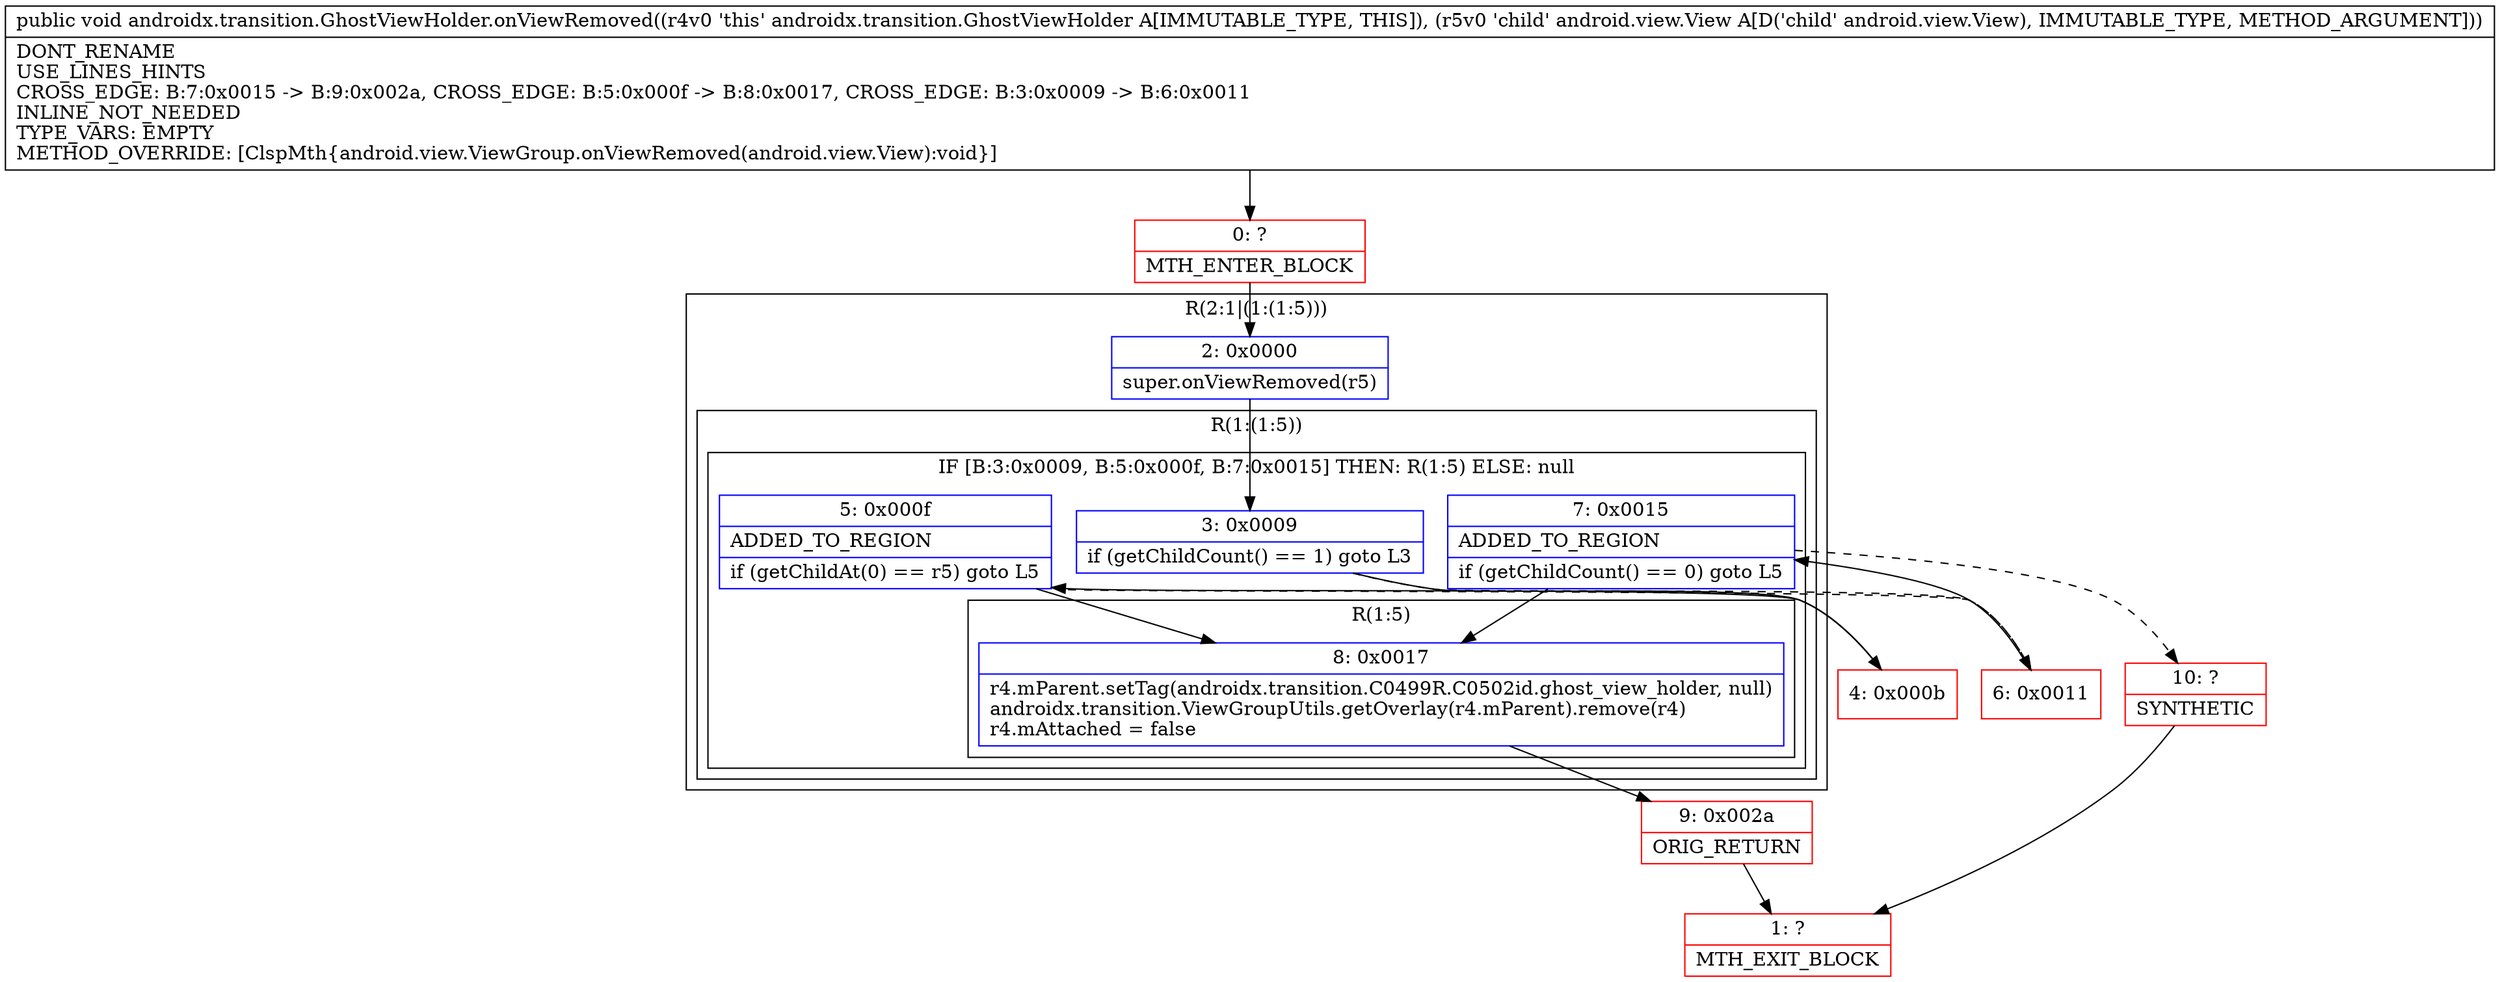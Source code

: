 digraph "CFG forandroidx.transition.GhostViewHolder.onViewRemoved(Landroid\/view\/View;)V" {
subgraph cluster_Region_2039430992 {
label = "R(2:1|(1:(1:5)))";
node [shape=record,color=blue];
Node_2 [shape=record,label="{2\:\ 0x0000|super.onViewRemoved(r5)\l}"];
subgraph cluster_Region_300990908 {
label = "R(1:(1:5))";
node [shape=record,color=blue];
subgraph cluster_IfRegion_1178206788 {
label = "IF [B:3:0x0009, B:5:0x000f, B:7:0x0015] THEN: R(1:5) ELSE: null";
node [shape=record,color=blue];
Node_3 [shape=record,label="{3\:\ 0x0009|if (getChildCount() == 1) goto L3\l}"];
Node_5 [shape=record,label="{5\:\ 0x000f|ADDED_TO_REGION\l|if (getChildAt(0) == r5) goto L5\l}"];
Node_7 [shape=record,label="{7\:\ 0x0015|ADDED_TO_REGION\l|if (getChildCount() == 0) goto L5\l}"];
subgraph cluster_Region_1959243159 {
label = "R(1:5)";
node [shape=record,color=blue];
Node_8 [shape=record,label="{8\:\ 0x0017|r4.mParent.setTag(androidx.transition.C0499R.C0502id.ghost_view_holder, null)\landroidx.transition.ViewGroupUtils.getOverlay(r4.mParent).remove(r4)\lr4.mAttached = false\l}"];
}
}
}
}
Node_0 [shape=record,color=red,label="{0\:\ ?|MTH_ENTER_BLOCK\l}"];
Node_4 [shape=record,color=red,label="{4\:\ 0x000b}"];
Node_9 [shape=record,color=red,label="{9\:\ 0x002a|ORIG_RETURN\l}"];
Node_1 [shape=record,color=red,label="{1\:\ ?|MTH_EXIT_BLOCK\l}"];
Node_6 [shape=record,color=red,label="{6\:\ 0x0011}"];
Node_10 [shape=record,color=red,label="{10\:\ ?|SYNTHETIC\l}"];
MethodNode[shape=record,label="{public void androidx.transition.GhostViewHolder.onViewRemoved((r4v0 'this' androidx.transition.GhostViewHolder A[IMMUTABLE_TYPE, THIS]), (r5v0 'child' android.view.View A[D('child' android.view.View), IMMUTABLE_TYPE, METHOD_ARGUMENT]))  | DONT_RENAME\lUSE_LINES_HINTS\lCROSS_EDGE: B:7:0x0015 \-\> B:9:0x002a, CROSS_EDGE: B:5:0x000f \-\> B:8:0x0017, CROSS_EDGE: B:3:0x0009 \-\> B:6:0x0011\lINLINE_NOT_NEEDED\lTYPE_VARS: EMPTY\lMETHOD_OVERRIDE: [ClspMth\{android.view.ViewGroup.onViewRemoved(android.view.View):void\}]\l}"];
MethodNode -> Node_0;Node_2 -> Node_3;
Node_3 -> Node_4;
Node_3 -> Node_6[style=dashed];
Node_5 -> Node_6[style=dashed];
Node_5 -> Node_8;
Node_7 -> Node_8;
Node_7 -> Node_10[style=dashed];
Node_8 -> Node_9;
Node_0 -> Node_2;
Node_4 -> Node_5;
Node_9 -> Node_1;
Node_6 -> Node_7;
Node_10 -> Node_1;
}


